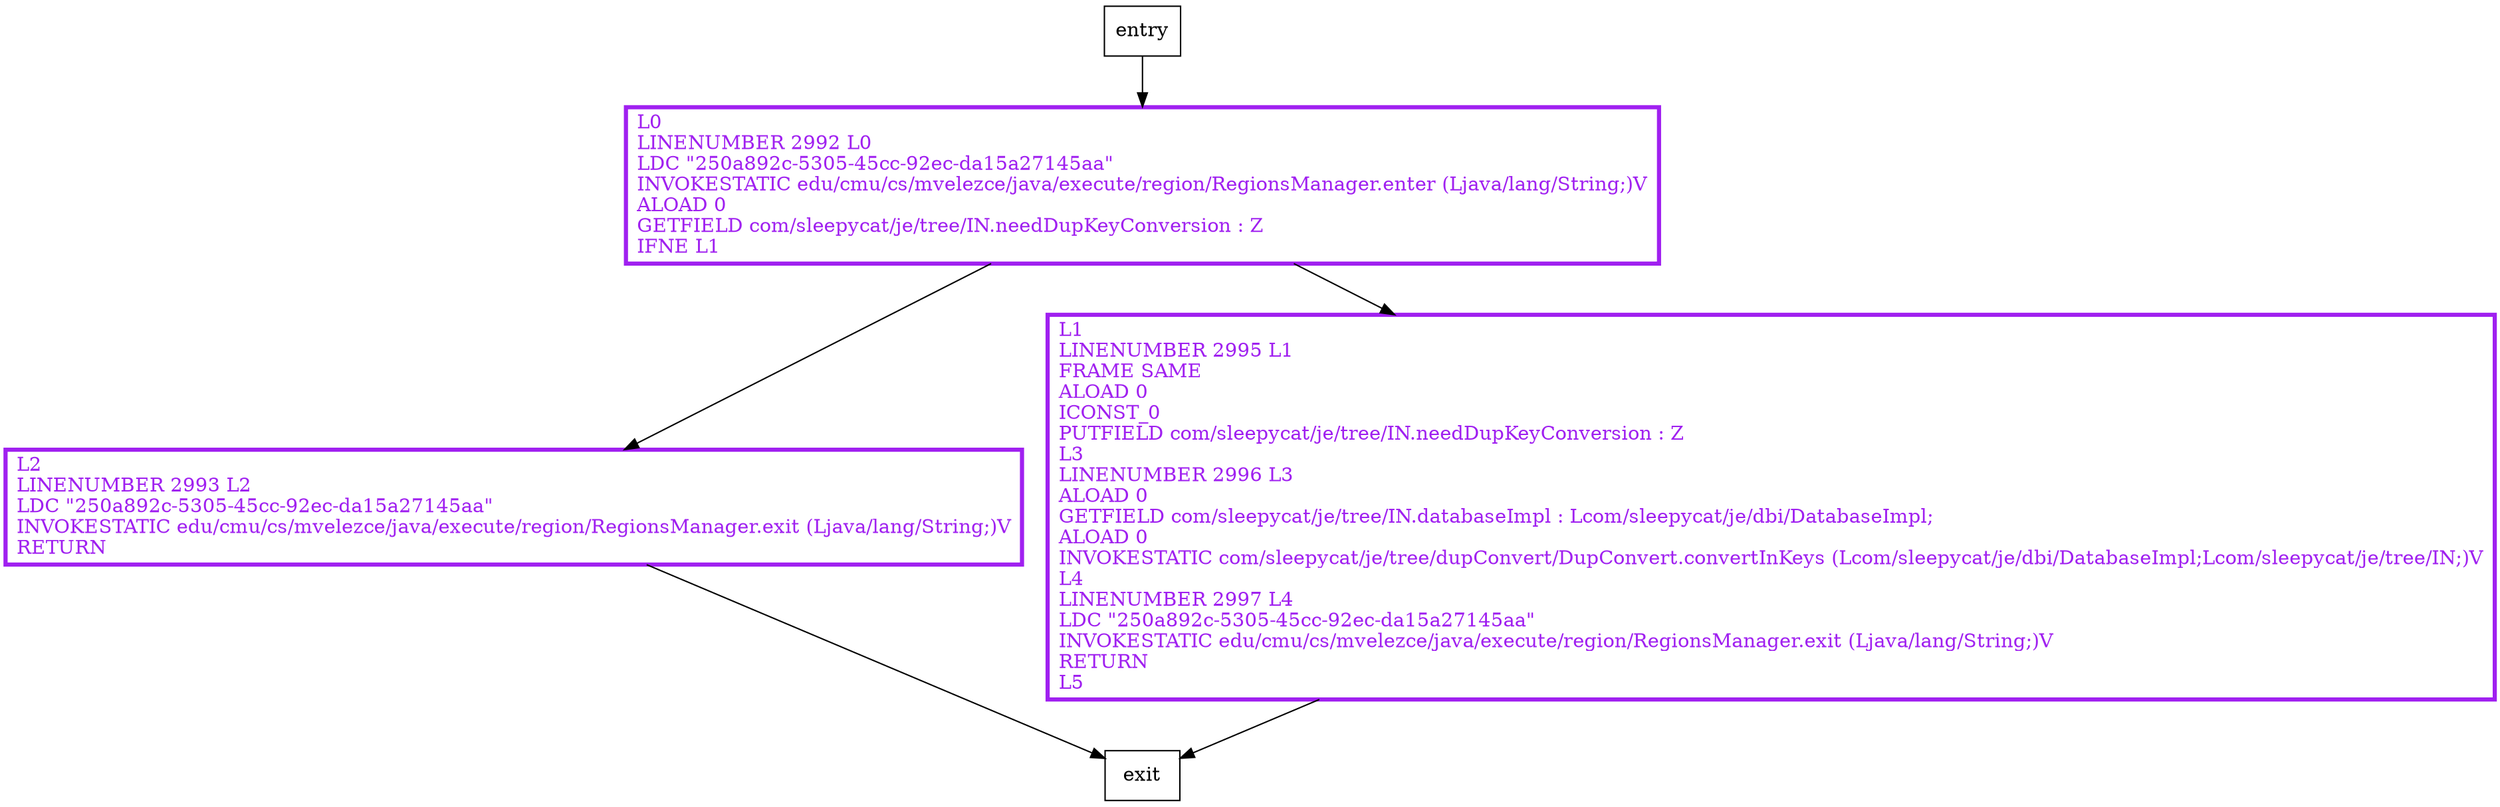 digraph convertDupKeys {
node [shape=record];
63787340 [label="L2\lLINENUMBER 2993 L2\lLDC \"250a892c-5305-45cc-92ec-da15a27145aa\"\lINVOKESTATIC edu/cmu/cs/mvelezce/java/execute/region/RegionsManager.exit (Ljava/lang/String;)V\lRETURN\l"];
2019239042 [label="L0\lLINENUMBER 2992 L0\lLDC \"250a892c-5305-45cc-92ec-da15a27145aa\"\lINVOKESTATIC edu/cmu/cs/mvelezce/java/execute/region/RegionsManager.enter (Ljava/lang/String;)V\lALOAD 0\lGETFIELD com/sleepycat/je/tree/IN.needDupKeyConversion : Z\lIFNE L1\l"];
797699253 [label="L1\lLINENUMBER 2995 L1\lFRAME SAME\lALOAD 0\lICONST_0\lPUTFIELD com/sleepycat/je/tree/IN.needDupKeyConversion : Z\lL3\lLINENUMBER 2996 L3\lALOAD 0\lGETFIELD com/sleepycat/je/tree/IN.databaseImpl : Lcom/sleepycat/je/dbi/DatabaseImpl;\lALOAD 0\lINVOKESTATIC com/sleepycat/je/tree/dupConvert/DupConvert.convertInKeys (Lcom/sleepycat/je/dbi/DatabaseImpl;Lcom/sleepycat/je/tree/IN;)V\lL4\lLINENUMBER 2997 L4\lLDC \"250a892c-5305-45cc-92ec-da15a27145aa\"\lINVOKESTATIC edu/cmu/cs/mvelezce/java/execute/region/RegionsManager.exit (Ljava/lang/String;)V\lRETURN\lL5\l"];
entry;
exit;
63787340 -> exit
entry -> 2019239042
2019239042 -> 63787340
2019239042 -> 797699253
797699253 -> exit
63787340[fontcolor="purple", penwidth=3, color="purple"];
2019239042[fontcolor="purple", penwidth=3, color="purple"];
797699253[fontcolor="purple", penwidth=3, color="purple"];
}

